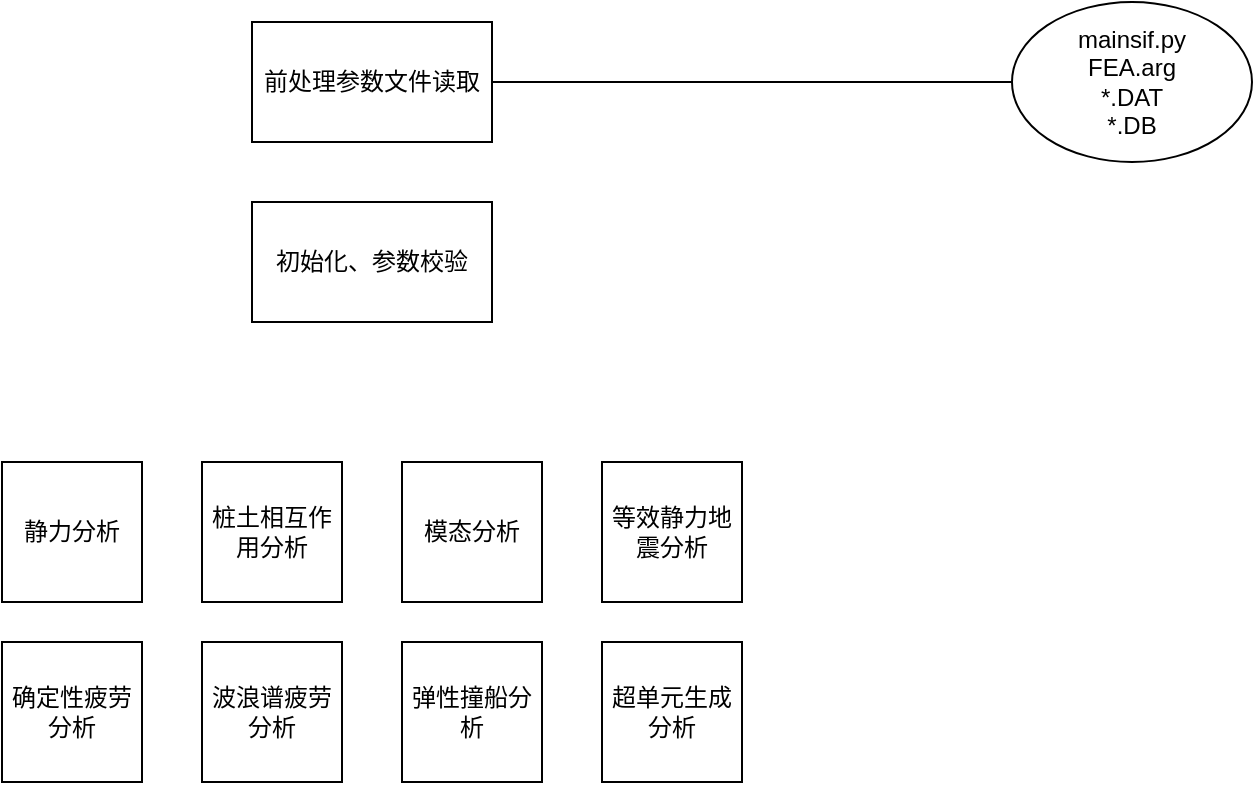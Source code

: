 <mxfile version="28.2.3">
  <diagram name="Page-1" id="9HMh4EO05H7oTtYkU9SI">
    <mxGraphModel dx="878" dy="568" grid="1" gridSize="10" guides="1" tooltips="1" connect="1" arrows="1" fold="1" page="1" pageScale="1" pageWidth="827" pageHeight="1169" math="0" shadow="0">
      <root>
        <mxCell id="0" />
        <mxCell id="1" parent="0" />
        <mxCell id="oBnjBesArjTpfoqyC0Vt-4" style="edgeStyle=orthogonalEdgeStyle;rounded=0;orthogonalLoop=1;jettySize=auto;html=1;entryX=0;entryY=0.5;entryDx=0;entryDy=0;shape=filledEdge;fillColor=default;strokeColor=default;endArrow=none;endFill=0;" edge="1" parent="1" source="oBnjBesArjTpfoqyC0Vt-1" target="oBnjBesArjTpfoqyC0Vt-3">
          <mxGeometry relative="1" as="geometry" />
        </mxCell>
        <mxCell id="oBnjBesArjTpfoqyC0Vt-1" value="前处理参数文件读取" style="rounded=0;whiteSpace=wrap;html=1;textShadow=0;" vertex="1" parent="1">
          <mxGeometry x="280" y="100" width="120" height="60" as="geometry" />
        </mxCell>
        <mxCell id="oBnjBesArjTpfoqyC0Vt-2" value="初始化、参数校验" style="rounded=0;whiteSpace=wrap;html=1;textShadow=0;" vertex="1" parent="1">
          <mxGeometry x="280" y="190" width="120" height="60" as="geometry" />
        </mxCell>
        <mxCell id="oBnjBesArjTpfoqyC0Vt-3" value="mainsif.py&lt;div&gt;FEA.arg&lt;/div&gt;&lt;div&gt;*.DAT&lt;/div&gt;&lt;div&gt;*.DB&lt;/div&gt;" style="ellipse;whiteSpace=wrap;html=1;" vertex="1" parent="1">
          <mxGeometry x="660" y="90" width="120" height="80" as="geometry" />
        </mxCell>
        <mxCell id="oBnjBesArjTpfoqyC0Vt-5" value="静力分析" style="whiteSpace=wrap;html=1;aspect=fixed;" vertex="1" parent="1">
          <mxGeometry x="155" y="320" width="70" height="70" as="geometry" />
        </mxCell>
        <mxCell id="oBnjBesArjTpfoqyC0Vt-6" value="桩土相互作用分析" style="whiteSpace=wrap;html=1;aspect=fixed;" vertex="1" parent="1">
          <mxGeometry x="255" y="320" width="70" height="70" as="geometry" />
        </mxCell>
        <mxCell id="oBnjBesArjTpfoqyC0Vt-7" value="模态分析" style="whiteSpace=wrap;html=1;aspect=fixed;" vertex="1" parent="1">
          <mxGeometry x="355" y="320" width="70" height="70" as="geometry" />
        </mxCell>
        <mxCell id="oBnjBesArjTpfoqyC0Vt-8" value="等效静力地震分析" style="whiteSpace=wrap;html=1;aspect=fixed;" vertex="1" parent="1">
          <mxGeometry x="455" y="320" width="70" height="70" as="geometry" />
        </mxCell>
        <mxCell id="oBnjBesArjTpfoqyC0Vt-9" value="超单元生成分析" style="whiteSpace=wrap;html=1;aspect=fixed;" vertex="1" parent="1">
          <mxGeometry x="455" y="410" width="70" height="70" as="geometry" />
        </mxCell>
        <mxCell id="oBnjBesArjTpfoqyC0Vt-10" value="确定性疲劳分析" style="whiteSpace=wrap;html=1;aspect=fixed;" vertex="1" parent="1">
          <mxGeometry x="155" y="410" width="70" height="70" as="geometry" />
        </mxCell>
        <mxCell id="oBnjBesArjTpfoqyC0Vt-11" value="波浪谱疲劳分析" style="whiteSpace=wrap;html=1;aspect=fixed;" vertex="1" parent="1">
          <mxGeometry x="255" y="410" width="70" height="70" as="geometry" />
        </mxCell>
        <mxCell id="oBnjBesArjTpfoqyC0Vt-12" value="弹性撞船分析" style="whiteSpace=wrap;html=1;aspect=fixed;" vertex="1" parent="1">
          <mxGeometry x="355" y="410" width="70" height="70" as="geometry" />
        </mxCell>
      </root>
    </mxGraphModel>
  </diagram>
</mxfile>
